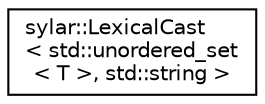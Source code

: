digraph "类继承关系图"
{
 // LATEX_PDF_SIZE
  edge [fontname="Helvetica",fontsize="10",labelfontname="Helvetica",labelfontsize="10"];
  node [fontname="Helvetica",fontsize="10",shape=record];
  rankdir="LR";
  Node0 [label="sylar::LexicalCast\l\< std::unordered_set\l\< T \>, std::string \>",height=0.2,width=0.4,color="black", fillcolor="white", style="filled",URL="$classsylar_1_1LexicalCast_3_01std_1_1unordered__set_3_01T_01_4_00_01std_1_1string_01_4.html",tooltip="类型转换模板类片特化(std::unordered_set<T> 转换成 YAML String)"];
}
